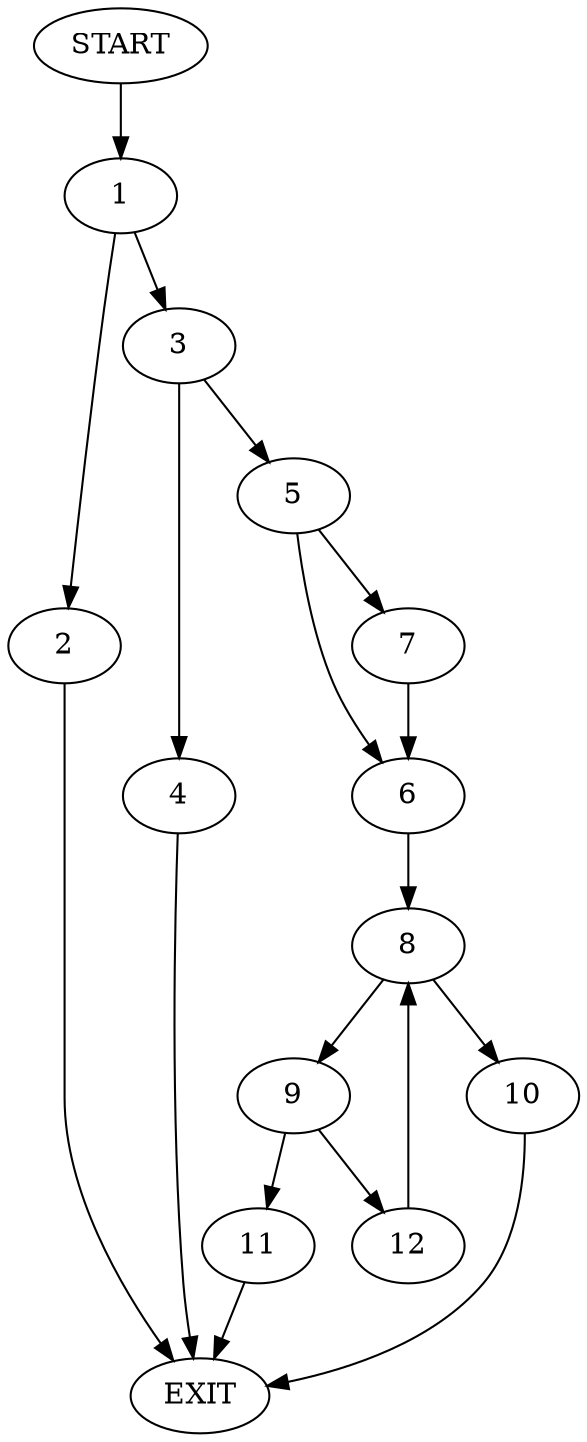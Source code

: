 digraph {
0 [label="START"]
13 [label="EXIT"]
0 -> 1
1 -> 2
1 -> 3
2 -> 13
3 -> 4
3 -> 5
5 -> 6
5 -> 7
4 -> 13
7 -> 6
6 -> 8
8 -> 9
8 -> 10
10 -> 13
9 -> 11
9 -> 12
11 -> 13
12 -> 8
}
